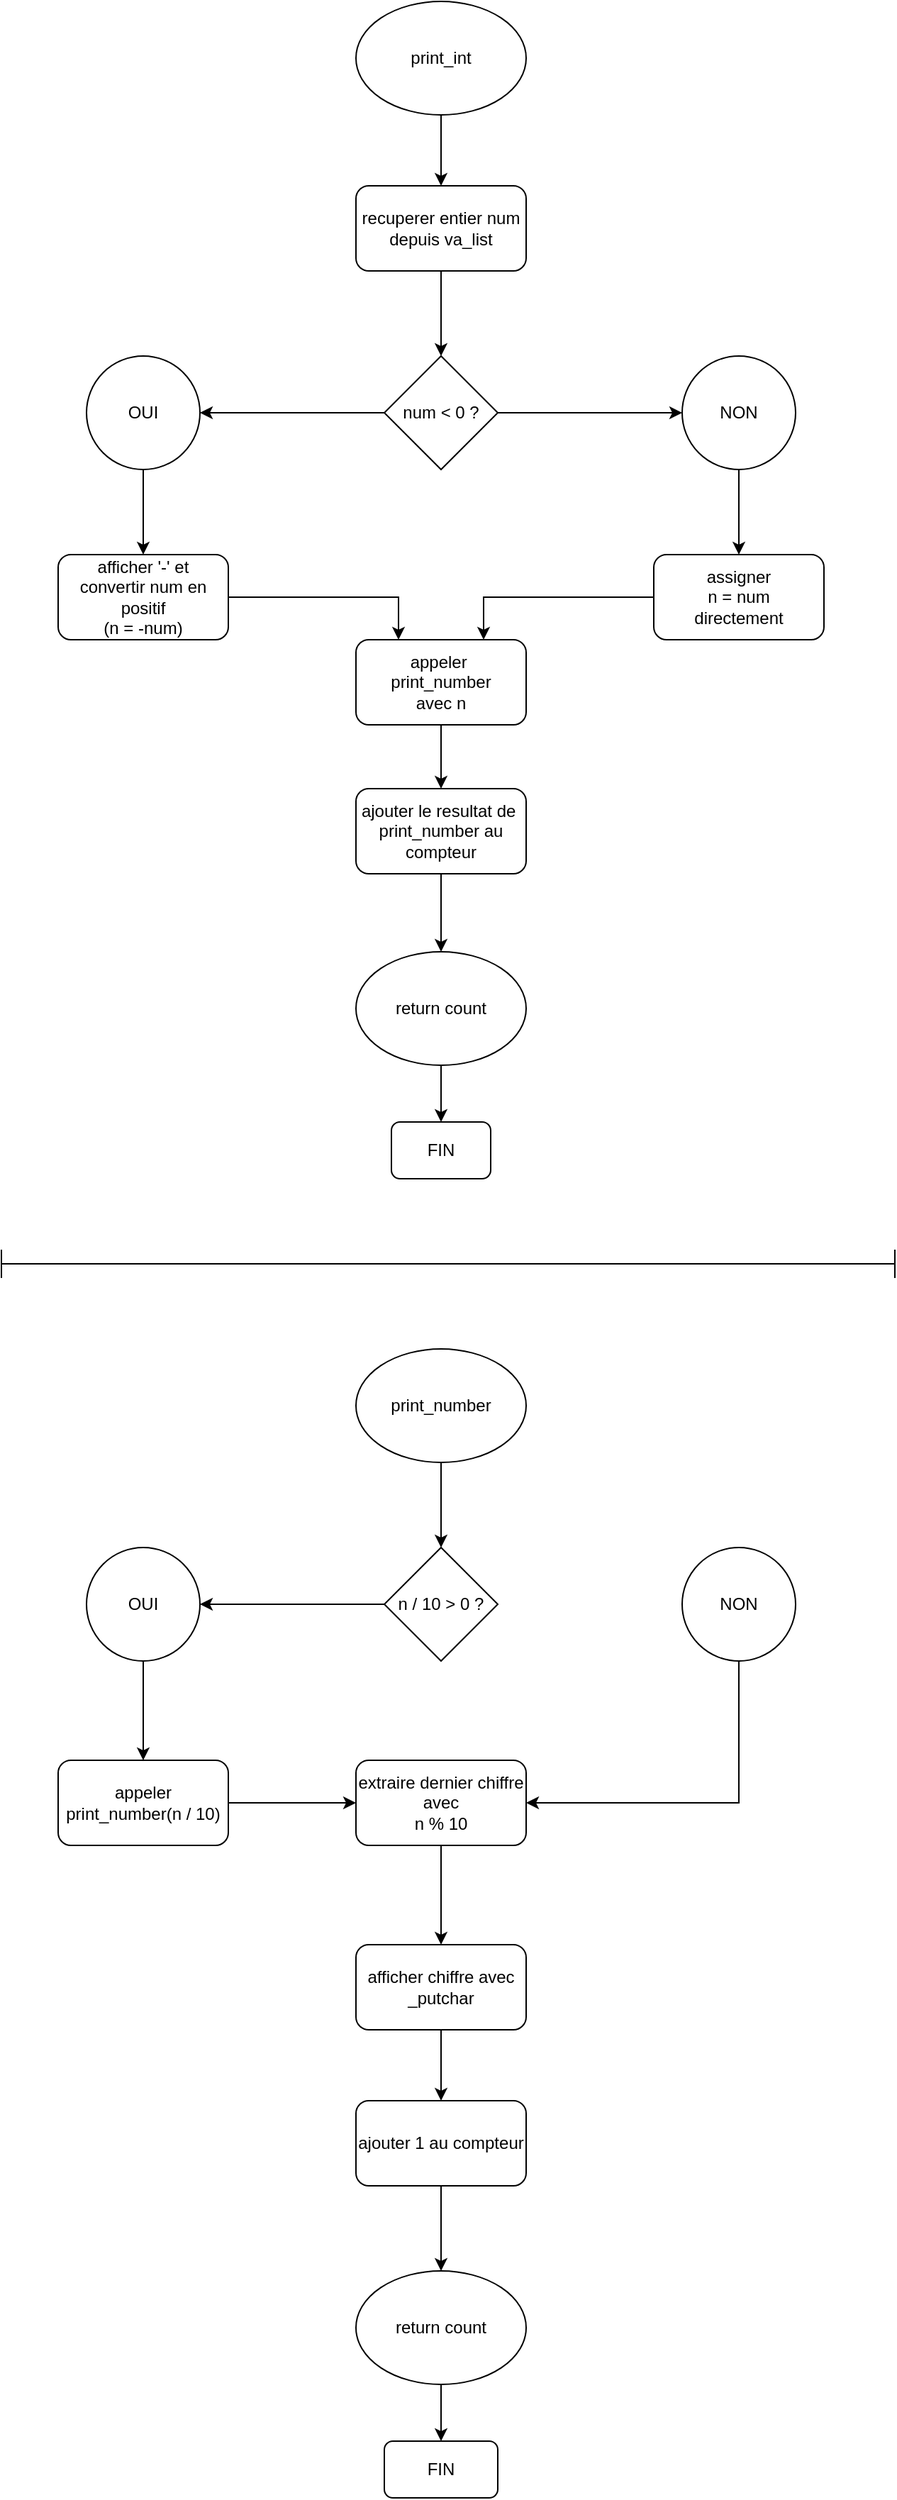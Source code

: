<mxfile version="24.7.17">
  <diagram name="Page-1" id="LP4LyfZthlp-OlyTYgBT">
    <mxGraphModel dx="1036" dy="654" grid="1" gridSize="10" guides="1" tooltips="1" connect="1" arrows="1" fold="1" page="1" pageScale="1" pageWidth="827" pageHeight="1169" math="0" shadow="0">
      <root>
        <mxCell id="0" />
        <mxCell id="1" parent="0" />
        <mxCell id="KIddj0A63aUD7RirYNtc-14" style="edgeStyle=orthogonalEdgeStyle;rounded=0;orthogonalLoop=1;jettySize=auto;html=1;" edge="1" parent="1" source="KIddj0A63aUD7RirYNtc-1" target="KIddj0A63aUD7RirYNtc-2">
          <mxGeometry relative="1" as="geometry" />
        </mxCell>
        <mxCell id="KIddj0A63aUD7RirYNtc-1" value="print_int" style="ellipse;whiteSpace=wrap;html=1;" vertex="1" parent="1">
          <mxGeometry x="340" y="30" width="120" height="80" as="geometry" />
        </mxCell>
        <mxCell id="KIddj0A63aUD7RirYNtc-15" style="edgeStyle=orthogonalEdgeStyle;rounded=0;orthogonalLoop=1;jettySize=auto;html=1;" edge="1" parent="1" source="KIddj0A63aUD7RirYNtc-2" target="KIddj0A63aUD7RirYNtc-3">
          <mxGeometry relative="1" as="geometry" />
        </mxCell>
        <mxCell id="KIddj0A63aUD7RirYNtc-2" value="recuperer entier num&lt;div&gt;depuis va_list&lt;/div&gt;" style="rounded=1;whiteSpace=wrap;html=1;" vertex="1" parent="1">
          <mxGeometry x="340" y="160" width="120" height="60" as="geometry" />
        </mxCell>
        <mxCell id="KIddj0A63aUD7RirYNtc-16" style="edgeStyle=orthogonalEdgeStyle;rounded=0;orthogonalLoop=1;jettySize=auto;html=1;" edge="1" parent="1" source="KIddj0A63aUD7RirYNtc-3" target="KIddj0A63aUD7RirYNtc-9">
          <mxGeometry relative="1" as="geometry" />
        </mxCell>
        <mxCell id="KIddj0A63aUD7RirYNtc-17" style="edgeStyle=orthogonalEdgeStyle;rounded=0;orthogonalLoop=1;jettySize=auto;html=1;entryX=1;entryY=0.5;entryDx=0;entryDy=0;" edge="1" parent="1" source="KIddj0A63aUD7RirYNtc-3" target="KIddj0A63aUD7RirYNtc-8">
          <mxGeometry relative="1" as="geometry" />
        </mxCell>
        <mxCell id="KIddj0A63aUD7RirYNtc-3" value="num &amp;lt; 0 ?" style="rhombus;whiteSpace=wrap;html=1;" vertex="1" parent="1">
          <mxGeometry x="360" y="280" width="80" height="80" as="geometry" />
        </mxCell>
        <mxCell id="KIddj0A63aUD7RirYNtc-21" style="edgeStyle=orthogonalEdgeStyle;rounded=0;orthogonalLoop=1;jettySize=auto;html=1;entryX=0.25;entryY=0;entryDx=0;entryDy=0;" edge="1" parent="1" source="KIddj0A63aUD7RirYNtc-6" target="KIddj0A63aUD7RirYNtc-10">
          <mxGeometry relative="1" as="geometry" />
        </mxCell>
        <mxCell id="KIddj0A63aUD7RirYNtc-6" value="afficher &#39;-&#39; et&lt;div&gt;convertir num en positif&lt;/div&gt;&lt;div&gt;(n = -num)&lt;/div&gt;" style="rounded=1;whiteSpace=wrap;html=1;" vertex="1" parent="1">
          <mxGeometry x="130" y="420" width="120" height="60" as="geometry" />
        </mxCell>
        <mxCell id="KIddj0A63aUD7RirYNtc-20" style="edgeStyle=orthogonalEdgeStyle;rounded=0;orthogonalLoop=1;jettySize=auto;html=1;entryX=0.75;entryY=0;entryDx=0;entryDy=0;" edge="1" parent="1" source="KIddj0A63aUD7RirYNtc-7" target="KIddj0A63aUD7RirYNtc-10">
          <mxGeometry relative="1" as="geometry" />
        </mxCell>
        <mxCell id="KIddj0A63aUD7RirYNtc-7" value="assigner&lt;div&gt;n = num&lt;/div&gt;&lt;div&gt;directement&lt;/div&gt;" style="rounded=1;whiteSpace=wrap;html=1;" vertex="1" parent="1">
          <mxGeometry x="550" y="420" width="120" height="60" as="geometry" />
        </mxCell>
        <mxCell id="KIddj0A63aUD7RirYNtc-18" style="edgeStyle=orthogonalEdgeStyle;rounded=0;orthogonalLoop=1;jettySize=auto;html=1;entryX=0.5;entryY=0;entryDx=0;entryDy=0;" edge="1" parent="1" source="KIddj0A63aUD7RirYNtc-8" target="KIddj0A63aUD7RirYNtc-6">
          <mxGeometry relative="1" as="geometry" />
        </mxCell>
        <mxCell id="KIddj0A63aUD7RirYNtc-8" value="OUI" style="ellipse;whiteSpace=wrap;html=1;aspect=fixed;" vertex="1" parent="1">
          <mxGeometry x="150" y="280" width="80" height="80" as="geometry" />
        </mxCell>
        <mxCell id="KIddj0A63aUD7RirYNtc-19" style="edgeStyle=orthogonalEdgeStyle;rounded=0;orthogonalLoop=1;jettySize=auto;html=1;entryX=0.5;entryY=0;entryDx=0;entryDy=0;" edge="1" parent="1" source="KIddj0A63aUD7RirYNtc-9" target="KIddj0A63aUD7RirYNtc-7">
          <mxGeometry relative="1" as="geometry" />
        </mxCell>
        <mxCell id="KIddj0A63aUD7RirYNtc-9" value="NON" style="ellipse;whiteSpace=wrap;html=1;aspect=fixed;" vertex="1" parent="1">
          <mxGeometry x="570" y="280" width="80" height="80" as="geometry" />
        </mxCell>
        <mxCell id="KIddj0A63aUD7RirYNtc-22" style="edgeStyle=orthogonalEdgeStyle;rounded=0;orthogonalLoop=1;jettySize=auto;html=1;entryX=0.5;entryY=0;entryDx=0;entryDy=0;" edge="1" parent="1" source="KIddj0A63aUD7RirYNtc-10" target="KIddj0A63aUD7RirYNtc-11">
          <mxGeometry relative="1" as="geometry" />
        </mxCell>
        <mxCell id="KIddj0A63aUD7RirYNtc-10" value="appeler&amp;nbsp;&lt;div&gt;print_number&lt;/div&gt;&lt;div&gt;avec n&lt;/div&gt;" style="rounded=1;whiteSpace=wrap;html=1;" vertex="1" parent="1">
          <mxGeometry x="340" y="480" width="120" height="60" as="geometry" />
        </mxCell>
        <mxCell id="KIddj0A63aUD7RirYNtc-23" style="edgeStyle=orthogonalEdgeStyle;rounded=0;orthogonalLoop=1;jettySize=auto;html=1;entryX=0.5;entryY=0;entryDx=0;entryDy=0;" edge="1" parent="1" source="KIddj0A63aUD7RirYNtc-11" target="KIddj0A63aUD7RirYNtc-12">
          <mxGeometry relative="1" as="geometry" />
        </mxCell>
        <mxCell id="KIddj0A63aUD7RirYNtc-11" value="ajouter le resultat de&amp;nbsp;&lt;div&gt;print_number au compteur&lt;/div&gt;" style="rounded=1;whiteSpace=wrap;html=1;" vertex="1" parent="1">
          <mxGeometry x="340" y="585" width="120" height="60" as="geometry" />
        </mxCell>
        <mxCell id="KIddj0A63aUD7RirYNtc-24" style="edgeStyle=orthogonalEdgeStyle;rounded=0;orthogonalLoop=1;jettySize=auto;html=1;entryX=0.5;entryY=0;entryDx=0;entryDy=0;" edge="1" parent="1" source="KIddj0A63aUD7RirYNtc-12" target="KIddj0A63aUD7RirYNtc-13">
          <mxGeometry relative="1" as="geometry" />
        </mxCell>
        <mxCell id="KIddj0A63aUD7RirYNtc-12" value="return count" style="ellipse;whiteSpace=wrap;html=1;" vertex="1" parent="1">
          <mxGeometry x="340" y="700" width="120" height="80" as="geometry" />
        </mxCell>
        <mxCell id="KIddj0A63aUD7RirYNtc-13" value="FIN" style="rounded=1;whiteSpace=wrap;html=1;" vertex="1" parent="1">
          <mxGeometry x="365" y="820" width="70" height="40" as="geometry" />
        </mxCell>
        <mxCell id="KIddj0A63aUD7RirYNtc-35" style="edgeStyle=orthogonalEdgeStyle;rounded=0;orthogonalLoop=1;jettySize=auto;html=1;entryX=0.5;entryY=0;entryDx=0;entryDy=0;" edge="1" parent="1" source="KIddj0A63aUD7RirYNtc-25" target="KIddj0A63aUD7RirYNtc-26">
          <mxGeometry relative="1" as="geometry" />
        </mxCell>
        <mxCell id="KIddj0A63aUD7RirYNtc-25" value="print_number" style="ellipse;whiteSpace=wrap;html=1;" vertex="1" parent="1">
          <mxGeometry x="340" y="980" width="120" height="80" as="geometry" />
        </mxCell>
        <mxCell id="KIddj0A63aUD7RirYNtc-36" style="edgeStyle=orthogonalEdgeStyle;rounded=0;orthogonalLoop=1;jettySize=auto;html=1;entryX=1;entryY=0.5;entryDx=0;entryDy=0;" edge="1" parent="1" source="KIddj0A63aUD7RirYNtc-26" target="KIddj0A63aUD7RirYNtc-27">
          <mxGeometry relative="1" as="geometry" />
        </mxCell>
        <mxCell id="KIddj0A63aUD7RirYNtc-26" value="n / 10 &amp;gt; 0 ?" style="rhombus;whiteSpace=wrap;html=1;" vertex="1" parent="1">
          <mxGeometry x="360" y="1120" width="80" height="80" as="geometry" />
        </mxCell>
        <mxCell id="KIddj0A63aUD7RirYNtc-37" style="edgeStyle=orthogonalEdgeStyle;rounded=0;orthogonalLoop=1;jettySize=auto;html=1;entryX=0.5;entryY=0;entryDx=0;entryDy=0;" edge="1" parent="1" source="KIddj0A63aUD7RirYNtc-27" target="KIddj0A63aUD7RirYNtc-29">
          <mxGeometry relative="1" as="geometry" />
        </mxCell>
        <mxCell id="KIddj0A63aUD7RirYNtc-27" value="OUI" style="ellipse;whiteSpace=wrap;html=1;aspect=fixed;" vertex="1" parent="1">
          <mxGeometry x="150" y="1120" width="80" height="80" as="geometry" />
        </mxCell>
        <mxCell id="KIddj0A63aUD7RirYNtc-39" style="edgeStyle=orthogonalEdgeStyle;rounded=0;orthogonalLoop=1;jettySize=auto;html=1;entryX=1;entryY=0.5;entryDx=0;entryDy=0;exitX=0.5;exitY=1;exitDx=0;exitDy=0;" edge="1" parent="1" source="KIddj0A63aUD7RirYNtc-28" target="KIddj0A63aUD7RirYNtc-30">
          <mxGeometry relative="1" as="geometry" />
        </mxCell>
        <mxCell id="KIddj0A63aUD7RirYNtc-28" value="NON" style="ellipse;whiteSpace=wrap;html=1;aspect=fixed;" vertex="1" parent="1">
          <mxGeometry x="570" y="1120" width="80" height="80" as="geometry" />
        </mxCell>
        <mxCell id="KIddj0A63aUD7RirYNtc-38" style="edgeStyle=orthogonalEdgeStyle;rounded=0;orthogonalLoop=1;jettySize=auto;html=1;" edge="1" parent="1" source="KIddj0A63aUD7RirYNtc-29" target="KIddj0A63aUD7RirYNtc-30">
          <mxGeometry relative="1" as="geometry" />
        </mxCell>
        <mxCell id="KIddj0A63aUD7RirYNtc-29" value="appeler&lt;div&gt;print_number(n / 10)&lt;/div&gt;" style="rounded=1;whiteSpace=wrap;html=1;" vertex="1" parent="1">
          <mxGeometry x="130" y="1270" width="120" height="60" as="geometry" />
        </mxCell>
        <mxCell id="KIddj0A63aUD7RirYNtc-40" style="edgeStyle=orthogonalEdgeStyle;rounded=0;orthogonalLoop=1;jettySize=auto;html=1;entryX=0.5;entryY=0;entryDx=0;entryDy=0;" edge="1" parent="1" source="KIddj0A63aUD7RirYNtc-30" target="KIddj0A63aUD7RirYNtc-31">
          <mxGeometry relative="1" as="geometry" />
        </mxCell>
        <mxCell id="KIddj0A63aUD7RirYNtc-30" value="extraire dernier chiffre avec&lt;div&gt;n % 10&lt;/div&gt;" style="rounded=1;whiteSpace=wrap;html=1;" vertex="1" parent="1">
          <mxGeometry x="340" y="1270" width="120" height="60" as="geometry" />
        </mxCell>
        <mxCell id="KIddj0A63aUD7RirYNtc-41" style="edgeStyle=orthogonalEdgeStyle;rounded=0;orthogonalLoop=1;jettySize=auto;html=1;entryX=0.5;entryY=0;entryDx=0;entryDy=0;" edge="1" parent="1" source="KIddj0A63aUD7RirYNtc-31" target="KIddj0A63aUD7RirYNtc-32">
          <mxGeometry relative="1" as="geometry" />
        </mxCell>
        <mxCell id="KIddj0A63aUD7RirYNtc-31" value="afficher chiffre avec _putchar" style="rounded=1;whiteSpace=wrap;html=1;" vertex="1" parent="1">
          <mxGeometry x="340" y="1400" width="120" height="60" as="geometry" />
        </mxCell>
        <mxCell id="KIddj0A63aUD7RirYNtc-42" style="edgeStyle=orthogonalEdgeStyle;rounded=0;orthogonalLoop=1;jettySize=auto;html=1;" edge="1" parent="1" source="KIddj0A63aUD7RirYNtc-32" target="KIddj0A63aUD7RirYNtc-33">
          <mxGeometry relative="1" as="geometry" />
        </mxCell>
        <mxCell id="KIddj0A63aUD7RirYNtc-32" value="ajouter 1 au compteur" style="rounded=1;whiteSpace=wrap;html=1;" vertex="1" parent="1">
          <mxGeometry x="340" y="1510" width="120" height="60" as="geometry" />
        </mxCell>
        <mxCell id="KIddj0A63aUD7RirYNtc-43" style="edgeStyle=orthogonalEdgeStyle;rounded=0;orthogonalLoop=1;jettySize=auto;html=1;" edge="1" parent="1" source="KIddj0A63aUD7RirYNtc-33" target="KIddj0A63aUD7RirYNtc-34">
          <mxGeometry relative="1" as="geometry" />
        </mxCell>
        <mxCell id="KIddj0A63aUD7RirYNtc-33" value="return count" style="ellipse;whiteSpace=wrap;html=1;" vertex="1" parent="1">
          <mxGeometry x="340" y="1630" width="120" height="80" as="geometry" />
        </mxCell>
        <mxCell id="KIddj0A63aUD7RirYNtc-34" value="FIN" style="rounded=1;whiteSpace=wrap;html=1;" vertex="1" parent="1">
          <mxGeometry x="360" y="1750" width="80" height="40" as="geometry" />
        </mxCell>
        <mxCell id="KIddj0A63aUD7RirYNtc-44" value="" style="shape=crossbar;whiteSpace=wrap;html=1;rounded=1;" vertex="1" parent="1">
          <mxGeometry x="90" y="910" width="630" height="20" as="geometry" />
        </mxCell>
      </root>
    </mxGraphModel>
  </diagram>
</mxfile>
